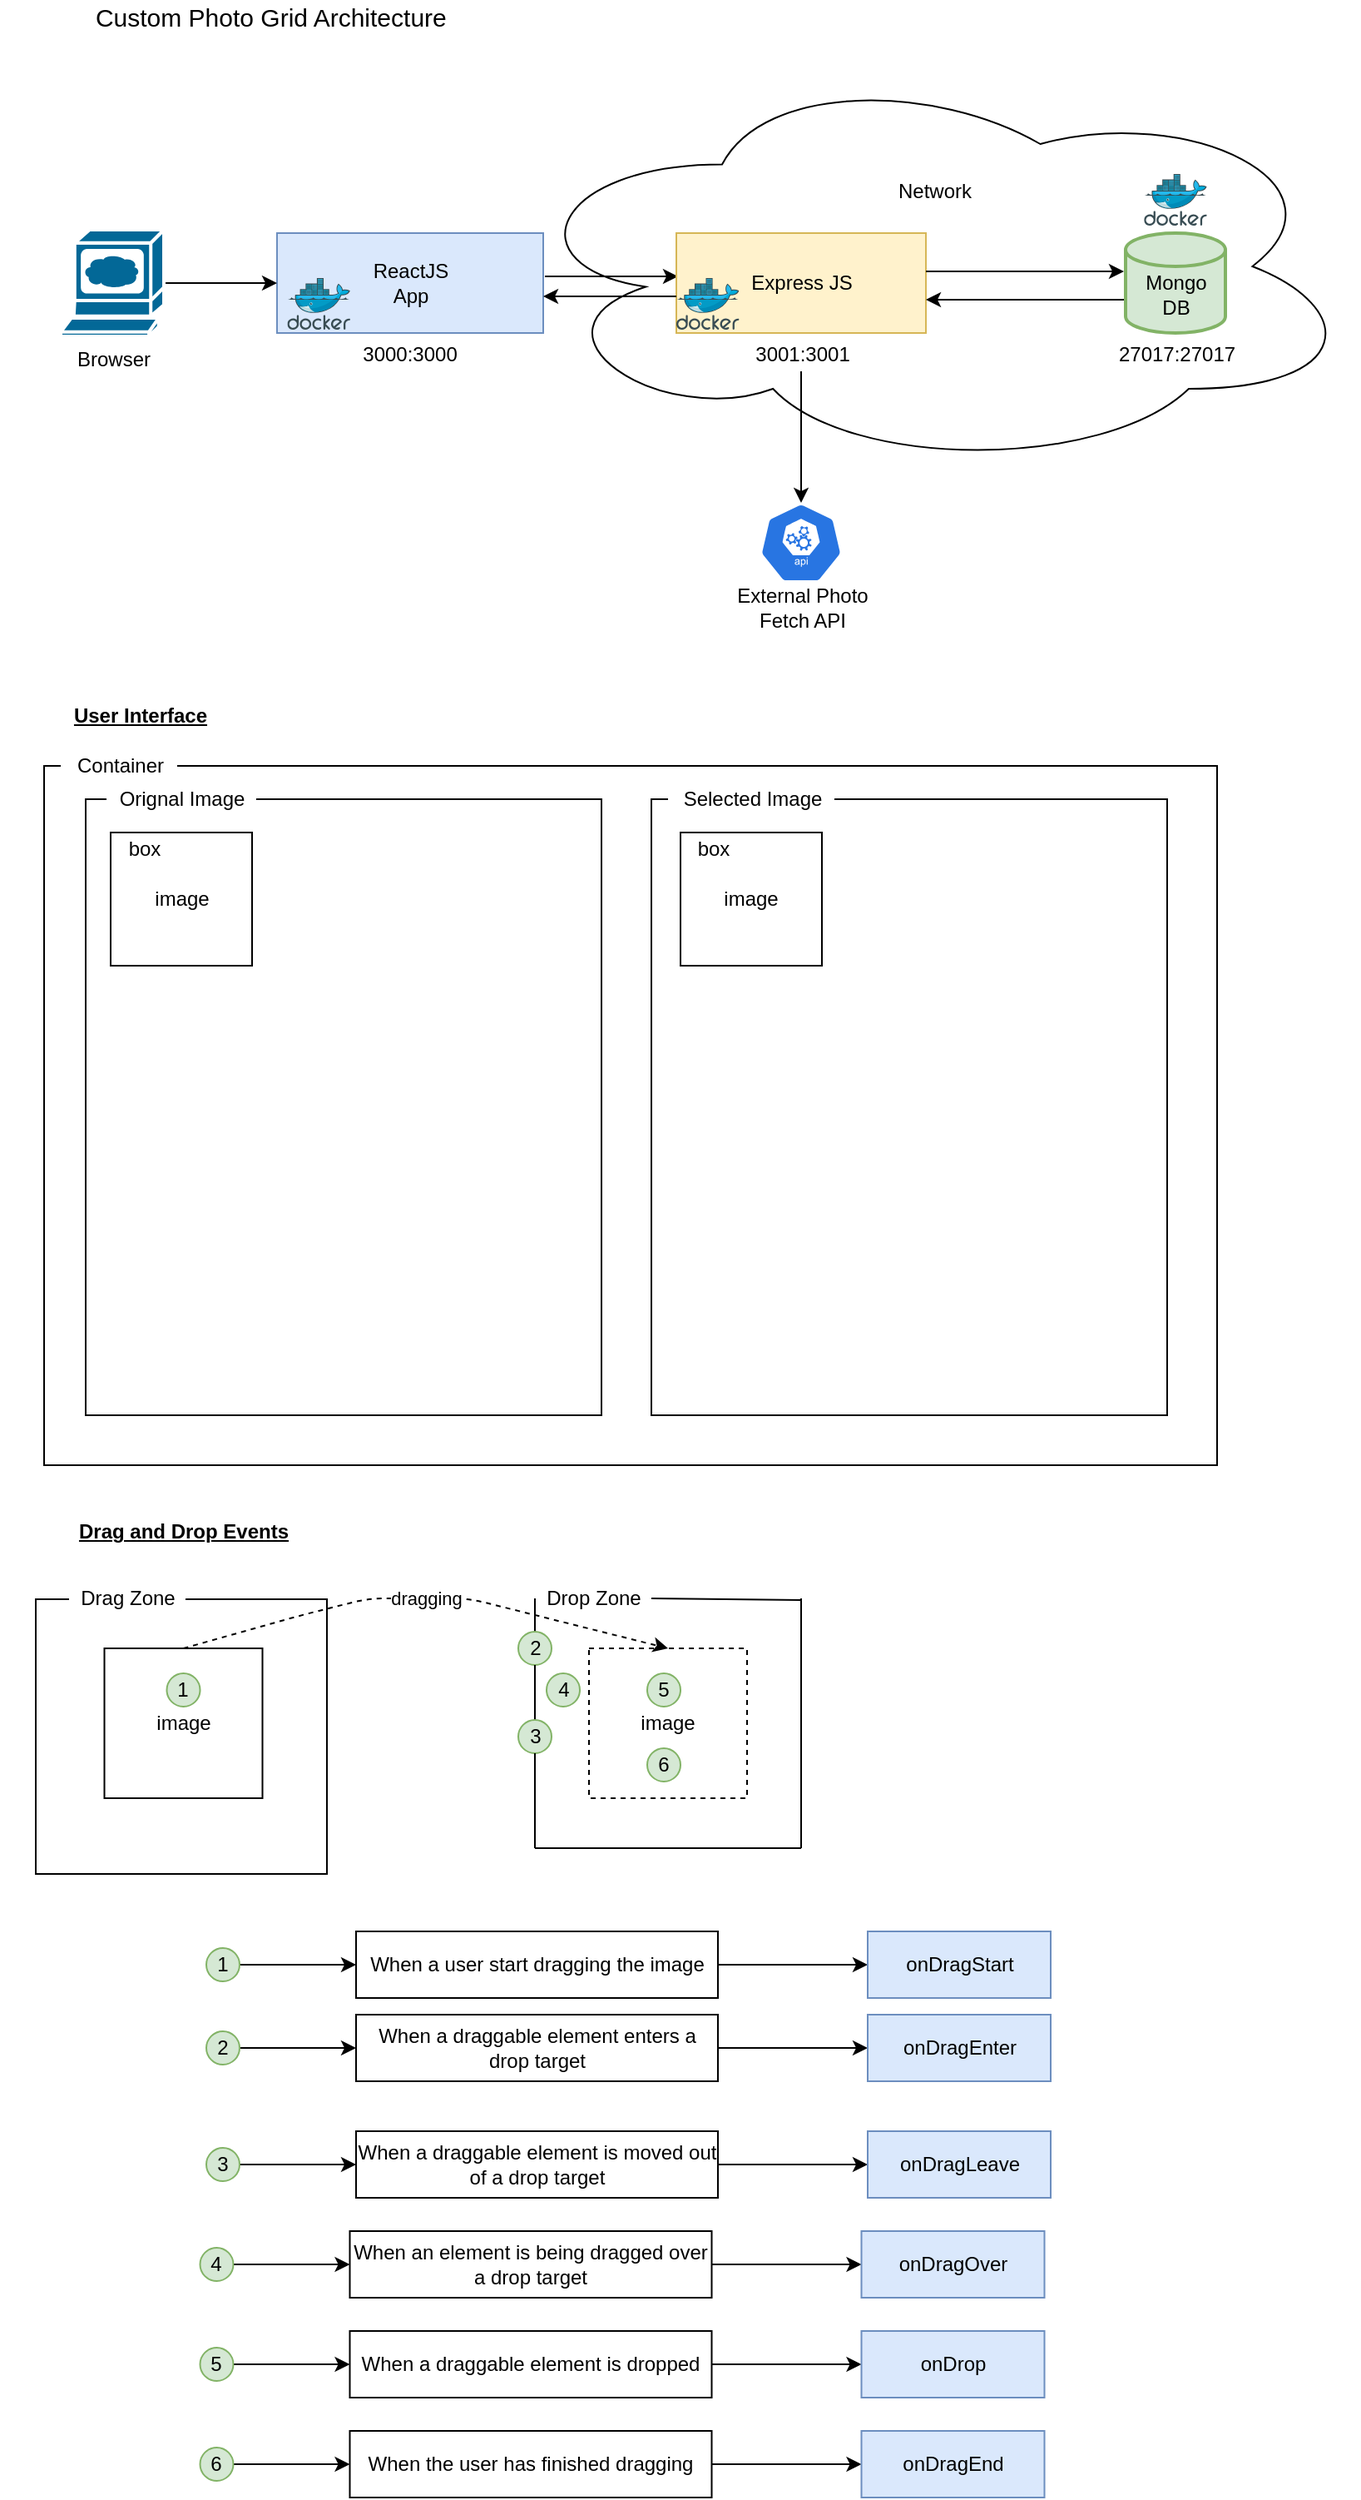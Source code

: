 <mxfile version="14.7.6" type="device"><diagram id="JAE4bv-6iTGChcuTW0PG" name="custom-photo-grid"><mxGraphModel dx="1426" dy="794" grid="1" gridSize="10" guides="1" tooltips="1" connect="1" arrows="1" fold="1" page="1" pageScale="1" pageWidth="827" pageHeight="1169" math="0" shadow="0"><root><mxCell id="7y6Oup_WUi3oywIXBzvL-0"/><mxCell id="7y6Oup_WUi3oywIXBzvL-1" parent="7y6Oup_WUi3oywIXBzvL-0"/><mxCell id="pneVPX2YU9j4sl-DYed1-0" value="&lt;font style=&quot;font-size: 15px&quot;&gt;Custom Photo Grid Architecture&amp;nbsp;&lt;/font&gt;" style="text;html=1;strokeColor=none;fillColor=none;align=center;verticalAlign=middle;whiteSpace=wrap;rounded=0;dashed=1;fontSize=12;" parent="7y6Oup_WUi3oywIXBzvL-1" vertex="1"><mxGeometry x="3.5" y="30" width="328" height="20" as="geometry"/></mxCell><mxCell id="9MFvn0N0_iG3EQQpkw6--3" value="" style="edgeStyle=orthogonalEdgeStyle;rounded=0;orthogonalLoop=1;jettySize=auto;html=1;" parent="7y6Oup_WUi3oywIXBzvL-1" edge="1"><mxGeometry relative="1" as="geometry"><mxPoint x="330.5" y="196" as="sourcePoint"/><mxPoint x="410.5" y="196" as="targetPoint"/></mxGeometry></mxCell><mxCell id="pneVPX2YU9j4sl-DYed1-1" value="ReactJS&lt;br&gt;App" style="rounded=0;whiteSpace=wrap;html=1;fontSize=12;fillColor=#dae8fc;strokeColor=#6c8ebf;" parent="7y6Oup_WUi3oywIXBzvL-1" vertex="1"><mxGeometry x="169.5" y="170" width="160" height="60" as="geometry"/></mxCell><mxCell id="pneVPX2YU9j4sl-DYed1-2" value="Express JS" style="rounded=0;whiteSpace=wrap;html=1;fontSize=12;fillColor=#fff2cc;strokeColor=#d6b656;" parent="7y6Oup_WUi3oywIXBzvL-1" vertex="1"><mxGeometry x="409.5" y="170" width="150" height="60" as="geometry"/></mxCell><mxCell id="pneVPX2YU9j4sl-DYed1-3" value="&lt;br&gt;Mongo&lt;br&gt;DB" style="strokeWidth=2;html=1;shape=mxgraph.flowchart.database;whiteSpace=wrap;fontSize=12;fillColor=#d5e8d4;strokeColor=#82b366;" parent="7y6Oup_WUi3oywIXBzvL-1" vertex="1"><mxGeometry x="679.5" y="170" width="60" height="60" as="geometry"/></mxCell><mxCell id="pneVPX2YU9j4sl-DYed1-6" value="" style="endArrow=classic;html=1;fontSize=12;exitX=1;exitY=0.383;exitDx=0;exitDy=0;exitPerimeter=0;" parent="7y6Oup_WUi3oywIXBzvL-1" source="pneVPX2YU9j4sl-DYed1-2" edge="1"><mxGeometry width="50" height="50" relative="1" as="geometry"><mxPoint x="449.5" y="360" as="sourcePoint"/><mxPoint x="678.5" y="193" as="targetPoint"/></mxGeometry></mxCell><mxCell id="pneVPX2YU9j4sl-DYed1-7" value="" style="endArrow=none;html=1;fontSize=12;exitX=1;exitY=0.383;exitDx=0;exitDy=0;exitPerimeter=0;startArrow=classic;startFill=1;endFill=0;" parent="7y6Oup_WUi3oywIXBzvL-1" edge="1"><mxGeometry width="50" height="50" relative="1" as="geometry"><mxPoint x="559.5" y="210.0" as="sourcePoint"/><mxPoint x="678.5" y="210.02" as="targetPoint"/></mxGeometry></mxCell><mxCell id="pneVPX2YU9j4sl-DYed1-8" value="" style="ellipse;shape=cloud;whiteSpace=wrap;html=1;fontSize=12;fillColor=none;" parent="7y6Oup_WUi3oywIXBzvL-1" vertex="1"><mxGeometry x="309.5" y="67.5" width="510" height="245" as="geometry"/></mxCell><mxCell id="pneVPX2YU9j4sl-DYed1-9" value="Network" style="text;html=1;strokeColor=none;align=center;verticalAlign=middle;whiteSpace=wrap;rounded=0;fontSize=12;fillColor=#ffffff;" parent="7y6Oup_WUi3oywIXBzvL-1" vertex="1"><mxGeometry x="544.5" y="134.5" width="40" height="20" as="geometry"/></mxCell><mxCell id="9MFvn0N0_iG3EQQpkw6--0" value="" style="aspect=fixed;html=1;points=[];align=center;image;fontSize=12;image=img/lib/mscae/Docker.svg;" parent="7y6Oup_WUi3oywIXBzvL-1" vertex="1"><mxGeometry x="409.5" y="197" width="37.8" height="31" as="geometry"/></mxCell><mxCell id="9MFvn0N0_iG3EQQpkw6--1" value="" style="aspect=fixed;html=1;points=[];align=center;image;fontSize=12;image=img/lib/mscae/Docker.svg;" parent="7y6Oup_WUi3oywIXBzvL-1" vertex="1"><mxGeometry x="175.7" y="197" width="37.8" height="31" as="geometry"/></mxCell><mxCell id="9MFvn0N0_iG3EQQpkw6--2" value="" style="aspect=fixed;html=1;points=[];align=center;image;fontSize=12;image=img/lib/mscae/Docker.svg;" parent="7y6Oup_WUi3oywIXBzvL-1" vertex="1"><mxGeometry x="690.6" y="134.5" width="37.8" height="31" as="geometry"/></mxCell><mxCell id="9MFvn0N0_iG3EQQpkw6--4" value="3000:3000" style="text;html=1;align=center;verticalAlign=middle;resizable=0;points=[];autosize=1;strokeColor=none;" parent="7y6Oup_WUi3oywIXBzvL-1" vertex="1"><mxGeometry x="213.5" y="233" width="70" height="20" as="geometry"/></mxCell><mxCell id="9MFvn0N0_iG3EQQpkw6--5" value="3001:3001" style="text;html=1;align=center;verticalAlign=middle;resizable=0;points=[];autosize=1;strokeColor=none;" parent="7y6Oup_WUi3oywIXBzvL-1" vertex="1"><mxGeometry x="449.5" y="233" width="70" height="20" as="geometry"/></mxCell><mxCell id="9MFvn0N0_iG3EQQpkw6--6" value="27017:27017" style="text;html=1;align=center;verticalAlign=middle;resizable=0;points=[];autosize=1;strokeColor=none;" parent="7y6Oup_WUi3oywIXBzvL-1" vertex="1"><mxGeometry x="664.5" y="233" width="90" height="20" as="geometry"/></mxCell><mxCell id="9MFvn0N0_iG3EQQpkw6--9" value="" style="edgeStyle=orthogonalEdgeStyle;rounded=0;orthogonalLoop=1;jettySize=auto;html=1;entryX=0;entryY=0.5;entryDx=0;entryDy=0;" parent="7y6Oup_WUi3oywIXBzvL-1" source="9MFvn0N0_iG3EQQpkw6--7" target="pneVPX2YU9j4sl-DYed1-1" edge="1"><mxGeometry relative="1" as="geometry"><mxPoint x="92.5" y="202" as="targetPoint"/></mxGeometry></mxCell><mxCell id="9MFvn0N0_iG3EQQpkw6--7" value="Browser" style="shape=mxgraph.cisco.computers_and_peripherals.web_browser;html=1;pointerEvents=1;dashed=0;fillColor=#036897;strokeColor=#ffffff;strokeWidth=2;verticalLabelPosition=bottom;verticalAlign=top;align=center;outlineConnect=0;" parent="7y6Oup_WUi3oywIXBzvL-1" vertex="1"><mxGeometry x="39.5" y="168" width="62" height="64" as="geometry"/></mxCell><mxCell id="9MFvn0N0_iG3EQQpkw6--12" value="" style="edgeStyle=orthogonalEdgeStyle;rounded=0;orthogonalLoop=1;jettySize=auto;html=1;startArrow=classic;startFill=1;endArrow=none;endFill=0;" parent="7y6Oup_WUi3oywIXBzvL-1" source="9MFvn0N0_iG3EQQpkw6--10" target="9MFvn0N0_iG3EQQpkw6--5" edge="1"><mxGeometry relative="1" as="geometry"/></mxCell><mxCell id="9MFvn0N0_iG3EQQpkw6--10" value="" style="html=1;dashed=0;whitespace=wrap;fillColor=#2875E2;strokeColor=#ffffff;points=[[0.005,0.63,0],[0.1,0.2,0],[0.9,0.2,0],[0.5,0,0],[0.995,0.63,0],[0.72,0.99,0],[0.5,1,0],[0.28,0.99,0]];shape=mxgraph.kubernetes.icon;prIcon=api" parent="7y6Oup_WUi3oywIXBzvL-1" vertex="1"><mxGeometry x="459.5" y="332" width="50" height="48" as="geometry"/></mxCell><mxCell id="9MFvn0N0_iG3EQQpkw6--11" value="External Photo &lt;br&gt;Fetch API" style="text;html=1;align=center;verticalAlign=middle;resizable=0;points=[];autosize=1;strokeColor=none;" parent="7y6Oup_WUi3oywIXBzvL-1" vertex="1"><mxGeometry x="439.5" y="380" width="90" height="30" as="geometry"/></mxCell><mxCell id="9MFvn0N0_iG3EQQpkw6--13" value="" style="edgeStyle=orthogonalEdgeStyle;rounded=0;orthogonalLoop=1;jettySize=auto;html=1;startArrow=classic;startFill=1;endArrow=none;endFill=0;" parent="7y6Oup_WUi3oywIXBzvL-1" edge="1"><mxGeometry relative="1" as="geometry"><mxPoint x="329.5" y="208" as="sourcePoint"/><mxPoint x="409.5" y="208" as="targetPoint"/></mxGeometry></mxCell><mxCell id="h7k3MOiwojBgig6ydRyC-0" value="" style="rounded=0;whiteSpace=wrap;html=1;" parent="7y6Oup_WUi3oywIXBzvL-1" vertex="1"><mxGeometry x="54.5" y="510" width="310" height="370" as="geometry"/></mxCell><mxCell id="h7k3MOiwojBgig6ydRyC-1" value="Orignal Image" style="text;html=1;align=center;verticalAlign=middle;resizable=0;points=[];autosize=1;fillColor=#ffffff;" parent="7y6Oup_WUi3oywIXBzvL-1" vertex="1"><mxGeometry x="67" y="500" width="90" height="20" as="geometry"/></mxCell><mxCell id="h7k3MOiwojBgig6ydRyC-2" value="image" style="rounded=0;whiteSpace=wrap;html=1;fillColor=#ffffff;" parent="7y6Oup_WUi3oywIXBzvL-1" vertex="1"><mxGeometry x="69.5" y="530" width="85" height="80" as="geometry"/></mxCell><mxCell id="h7k3MOiwojBgig6ydRyC-3" value="box" style="text;html=1;strokeColor=none;fillColor=none;align=center;verticalAlign=middle;whiteSpace=wrap;rounded=0;" parent="7y6Oup_WUi3oywIXBzvL-1" vertex="1"><mxGeometry x="69.5" y="530" width="40" height="20" as="geometry"/></mxCell><mxCell id="h7k3MOiwojBgig6ydRyC-4" value="" style="rounded=0;whiteSpace=wrap;html=1;" parent="7y6Oup_WUi3oywIXBzvL-1" vertex="1"><mxGeometry x="394.5" y="510" width="310" height="370" as="geometry"/></mxCell><mxCell id="h7k3MOiwojBgig6ydRyC-5" value="Selected Image" style="text;html=1;align=center;verticalAlign=middle;resizable=0;points=[];autosize=1;fillColor=#ffffff;" parent="7y6Oup_WUi3oywIXBzvL-1" vertex="1"><mxGeometry x="404.5" y="500" width="100" height="20" as="geometry"/></mxCell><mxCell id="h7k3MOiwojBgig6ydRyC-6" value="image" style="rounded=0;whiteSpace=wrap;html=1;fillColor=#ffffff;" parent="7y6Oup_WUi3oywIXBzvL-1" vertex="1"><mxGeometry x="412" y="530" width="85" height="80" as="geometry"/></mxCell><mxCell id="h7k3MOiwojBgig6ydRyC-7" value="box" style="text;html=1;strokeColor=none;fillColor=none;align=center;verticalAlign=middle;whiteSpace=wrap;rounded=0;" parent="7y6Oup_WUi3oywIXBzvL-1" vertex="1"><mxGeometry x="412" y="530" width="40" height="20" as="geometry"/></mxCell><mxCell id="h7k3MOiwojBgig6ydRyC-8" value="" style="rounded=0;whiteSpace=wrap;html=1;fillColor=none;" parent="7y6Oup_WUi3oywIXBzvL-1" vertex="1"><mxGeometry x="29.5" y="490" width="705" height="420" as="geometry"/></mxCell><mxCell id="h7k3MOiwojBgig6ydRyC-9" value="Container" style="text;html=1;align=center;verticalAlign=middle;resizable=0;points=[];autosize=1;fillColor=#ffffff;" parent="7y6Oup_WUi3oywIXBzvL-1" vertex="1"><mxGeometry x="39.5" y="480" width="70" height="20" as="geometry"/></mxCell><mxCell id="h7k3MOiwojBgig6ydRyC-10" value="User Interface" style="text;html=1;strokeColor=none;fillColor=none;align=center;verticalAlign=middle;whiteSpace=wrap;rounded=0;fontStyle=5" parent="7y6Oup_WUi3oywIXBzvL-1" vertex="1"><mxGeometry x="19.5" y="450" width="135" height="20" as="geometry"/></mxCell><mxCell id="h7k3MOiwojBgig6ydRyC-11" value="Drag and Drop Events" style="text;html=1;strokeColor=none;fillColor=none;align=center;verticalAlign=middle;whiteSpace=wrap;rounded=0;fontStyle=5" parent="7y6Oup_WUi3oywIXBzvL-1" vertex="1"><mxGeometry x="22" y="940" width="182.5" height="20" as="geometry"/></mxCell><mxCell id="h7k3MOiwojBgig6ydRyC-12" value="image" style="rounded=0;whiteSpace=wrap;html=1;fillColor=#ffffff;dashed=1;" parent="7y6Oup_WUi3oywIXBzvL-1" vertex="1"><mxGeometry x="357" y="1020" width="95" height="90" as="geometry"/></mxCell><mxCell id="h7k3MOiwojBgig6ydRyC-13" value="" style="edgeStyle=orthogonalEdgeStyle;rounded=0;orthogonalLoop=1;jettySize=auto;html=1;" parent="7y6Oup_WUi3oywIXBzvL-1" source="h7k3MOiwojBgig6ydRyC-14" target="h7k3MOiwojBgig6ydRyC-16" edge="1"><mxGeometry relative="1" as="geometry"/></mxCell><mxCell id="h7k3MOiwojBgig6ydRyC-14" value="1" style="ellipse;whiteSpace=wrap;html=1;aspect=fixed;fillColor=#d5e8d4;strokeColor=#82b366;" parent="7y6Oup_WUi3oywIXBzvL-1" vertex="1"><mxGeometry x="127" y="1200" width="20" height="20" as="geometry"/></mxCell><mxCell id="h7k3MOiwojBgig6ydRyC-15" value="" style="edgeStyle=orthogonalEdgeStyle;rounded=0;orthogonalLoop=1;jettySize=auto;html=1;" parent="7y6Oup_WUi3oywIXBzvL-1" source="h7k3MOiwojBgig6ydRyC-16" target="h7k3MOiwojBgig6ydRyC-17" edge="1"><mxGeometry relative="1" as="geometry"/></mxCell><mxCell id="h7k3MOiwojBgig6ydRyC-16" value="When a user start dragging the image" style="whiteSpace=wrap;html=1;" parent="7y6Oup_WUi3oywIXBzvL-1" vertex="1"><mxGeometry x="217" y="1190" width="217.5" height="40" as="geometry"/></mxCell><mxCell id="h7k3MOiwojBgig6ydRyC-17" value="onDragStart" style="whiteSpace=wrap;html=1;fillColor=#dae8fc;strokeColor=#6c8ebf;" parent="7y6Oup_WUi3oywIXBzvL-1" vertex="1"><mxGeometry x="524.5" y="1190" width="110" height="40" as="geometry"/></mxCell><mxCell id="h7k3MOiwojBgig6ydRyC-18" value="5" style="ellipse;whiteSpace=wrap;html=1;aspect=fixed;fillColor=#d5e8d4;strokeColor=#82b366;" parent="7y6Oup_WUi3oywIXBzvL-1" vertex="1"><mxGeometry x="392" y="1035" width="20" height="20" as="geometry"/></mxCell><mxCell id="h7k3MOiwojBgig6ydRyC-19" value="" style="rounded=0;whiteSpace=wrap;html=1;" parent="7y6Oup_WUi3oywIXBzvL-1" vertex="1"><mxGeometry x="24.5" y="990.5" width="175" height="165" as="geometry"/></mxCell><mxCell id="h7k3MOiwojBgig6ydRyC-20" value="Drag Zone" style="text;html=1;strokeColor=none;align=center;verticalAlign=middle;whiteSpace=wrap;rounded=0;fillColor=#ffffff;" parent="7y6Oup_WUi3oywIXBzvL-1" vertex="1"><mxGeometry x="44.5" y="980" width="70" height="20" as="geometry"/></mxCell><mxCell id="h7k3MOiwojBgig6ydRyC-21" value="Drop Zone" style="text;html=1;strokeColor=none;align=center;verticalAlign=middle;whiteSpace=wrap;rounded=0;fillColor=#ffffff;" parent="7y6Oup_WUi3oywIXBzvL-1" vertex="1"><mxGeometry x="324.5" y="980" width="70" height="20" as="geometry"/></mxCell><mxCell id="h7k3MOiwojBgig6ydRyC-22" value="image" style="rounded=0;whiteSpace=wrap;html=1;fillColor=#ffffff;" parent="7y6Oup_WUi3oywIXBzvL-1" vertex="1"><mxGeometry x="65.75" y="1020" width="95" height="90" as="geometry"/></mxCell><mxCell id="h7k3MOiwojBgig6ydRyC-23" value="1" style="ellipse;whiteSpace=wrap;html=1;aspect=fixed;fillColor=#d5e8d4;strokeColor=#82b366;" parent="7y6Oup_WUi3oywIXBzvL-1" vertex="1"><mxGeometry x="103.25" y="1035" width="20" height="20" as="geometry"/></mxCell><mxCell id="h7k3MOiwojBgig6ydRyC-24" value="" style="endArrow=none;html=1;shadow=0;exitX=1;exitY=0.5;exitDx=0;exitDy=0;" parent="7y6Oup_WUi3oywIXBzvL-1" source="h7k3MOiwojBgig6ydRyC-21" edge="1"><mxGeometry width="50" height="50" relative="1" as="geometry"><mxPoint x="394.5" y="1020" as="sourcePoint"/><mxPoint x="484.5" y="991" as="targetPoint"/></mxGeometry></mxCell><mxCell id="h7k3MOiwojBgig6ydRyC-25" value="" style="endArrow=none;html=1;shadow=0;" parent="7y6Oup_WUi3oywIXBzvL-1" edge="1"><mxGeometry width="50" height="50" relative="1" as="geometry"><mxPoint x="484.5" y="1140" as="sourcePoint"/><mxPoint x="484.5" y="990" as="targetPoint"/></mxGeometry></mxCell><mxCell id="h7k3MOiwojBgig6ydRyC-26" value="" style="endArrow=none;html=1;shadow=0;startArrow=none;" parent="7y6Oup_WUi3oywIXBzvL-1" source="h7k3MOiwojBgig6ydRyC-39" edge="1"><mxGeometry width="50" height="50" relative="1" as="geometry"><mxPoint x="324.5" y="1140" as="sourcePoint"/><mxPoint x="324.5" y="990" as="targetPoint"/></mxGeometry></mxCell><mxCell id="h7k3MOiwojBgig6ydRyC-27" value="" style="endArrow=none;html=1;shadow=0;" parent="7y6Oup_WUi3oywIXBzvL-1" edge="1"><mxGeometry width="50" height="50" relative="1" as="geometry"><mxPoint x="324.5" y="1140" as="sourcePoint"/><mxPoint x="484.5" y="1140" as="targetPoint"/></mxGeometry></mxCell><mxCell id="h7k3MOiwojBgig6ydRyC-28" value="dragging" style="endArrow=classic;html=1;shadow=0;exitX=0.5;exitY=0;exitDx=0;exitDy=0;entryX=0.5;entryY=0;entryDx=0;entryDy=0;dashed=1;" parent="7y6Oup_WUi3oywIXBzvL-1" source="h7k3MOiwojBgig6ydRyC-22" target="h7k3MOiwojBgig6ydRyC-12" edge="1"><mxGeometry width="50" height="50" relative="1" as="geometry"><mxPoint x="394.5" y="1020" as="sourcePoint"/><mxPoint x="444.5" y="970" as="targetPoint"/><Array as="points"><mxPoint x="184.5" y="1000"/><mxPoint x="224.5" y="990"/><mxPoint x="284.5" y="990"/><mxPoint x="324.5" y="1000"/></Array></mxGeometry></mxCell><mxCell id="h7k3MOiwojBgig6ydRyC-29" value="" style="edgeStyle=orthogonalEdgeStyle;rounded=0;orthogonalLoop=1;jettySize=auto;html=1;" parent="7y6Oup_WUi3oywIXBzvL-1" source="h7k3MOiwojBgig6ydRyC-30" target="h7k3MOiwojBgig6ydRyC-32" edge="1"><mxGeometry relative="1" as="geometry"/></mxCell><mxCell id="h7k3MOiwojBgig6ydRyC-30" value="2" style="ellipse;whiteSpace=wrap;html=1;aspect=fixed;fillColor=#d5e8d4;strokeColor=#82b366;" parent="7y6Oup_WUi3oywIXBzvL-1" vertex="1"><mxGeometry x="127" y="1250" width="20" height="20" as="geometry"/></mxCell><mxCell id="h7k3MOiwojBgig6ydRyC-31" value="" style="edgeStyle=orthogonalEdgeStyle;rounded=0;orthogonalLoop=1;jettySize=auto;html=1;" parent="7y6Oup_WUi3oywIXBzvL-1" source="h7k3MOiwojBgig6ydRyC-32" target="h7k3MOiwojBgig6ydRyC-33" edge="1"><mxGeometry relative="1" as="geometry"/></mxCell><mxCell id="h7k3MOiwojBgig6ydRyC-32" value="When a draggable element enters a drop target" style="whiteSpace=wrap;html=1;" parent="7y6Oup_WUi3oywIXBzvL-1" vertex="1"><mxGeometry x="217" y="1240" width="217.5" height="40" as="geometry"/></mxCell><mxCell id="h7k3MOiwojBgig6ydRyC-33" value="onDragEnter" style="whiteSpace=wrap;html=1;fillColor=#dae8fc;strokeColor=#6c8ebf;" parent="7y6Oup_WUi3oywIXBzvL-1" vertex="1"><mxGeometry x="524.5" y="1240" width="110" height="40" as="geometry"/></mxCell><mxCell id="h7k3MOiwojBgig6ydRyC-34" value="" style="edgeStyle=orthogonalEdgeStyle;rounded=0;orthogonalLoop=1;jettySize=auto;html=1;" parent="7y6Oup_WUi3oywIXBzvL-1" source="h7k3MOiwojBgig6ydRyC-35" target="h7k3MOiwojBgig6ydRyC-37" edge="1"><mxGeometry relative="1" as="geometry"/></mxCell><mxCell id="h7k3MOiwojBgig6ydRyC-35" value="4" style="ellipse;whiteSpace=wrap;html=1;aspect=fixed;fillColor=#d5e8d4;strokeColor=#82b366;" parent="7y6Oup_WUi3oywIXBzvL-1" vertex="1"><mxGeometry x="123.25" y="1380" width="20" height="20" as="geometry"/></mxCell><mxCell id="h7k3MOiwojBgig6ydRyC-36" value="" style="edgeStyle=orthogonalEdgeStyle;rounded=0;orthogonalLoop=1;jettySize=auto;html=1;" parent="7y6Oup_WUi3oywIXBzvL-1" source="h7k3MOiwojBgig6ydRyC-37" target="h7k3MOiwojBgig6ydRyC-38" edge="1"><mxGeometry relative="1" as="geometry"/></mxCell><mxCell id="h7k3MOiwojBgig6ydRyC-37" value="When an element is being dragged over a drop target" style="whiteSpace=wrap;html=1;" parent="7y6Oup_WUi3oywIXBzvL-1" vertex="1"><mxGeometry x="213.25" y="1370" width="217.5" height="40" as="geometry"/></mxCell><mxCell id="h7k3MOiwojBgig6ydRyC-38" value="onDragOver" style="whiteSpace=wrap;html=1;fillColor=#dae8fc;strokeColor=#6c8ebf;" parent="7y6Oup_WUi3oywIXBzvL-1" vertex="1"><mxGeometry x="520.75" y="1370" width="110" height="40" as="geometry"/></mxCell><mxCell id="h7k3MOiwojBgig6ydRyC-39" value="2" style="ellipse;whiteSpace=wrap;html=1;aspect=fixed;fillColor=#d5e8d4;strokeColor=#82b366;" parent="7y6Oup_WUi3oywIXBzvL-1" vertex="1"><mxGeometry x="314.5" y="1010" width="20" height="20" as="geometry"/></mxCell><mxCell id="h7k3MOiwojBgig6ydRyC-40" value="" style="endArrow=none;html=1;shadow=0;startArrow=none;" parent="7y6Oup_WUi3oywIXBzvL-1" source="h7k3MOiwojBgig6ydRyC-47" target="h7k3MOiwojBgig6ydRyC-39" edge="1"><mxGeometry width="50" height="50" relative="1" as="geometry"><mxPoint x="324.5" y="1140" as="sourcePoint"/><mxPoint x="324.5" y="990" as="targetPoint"/></mxGeometry></mxCell><mxCell id="h7k3MOiwojBgig6ydRyC-41" value="4" style="ellipse;whiteSpace=wrap;html=1;aspect=fixed;fillColor=#d5e8d4;strokeColor=#82b366;" parent="7y6Oup_WUi3oywIXBzvL-1" vertex="1"><mxGeometry x="331.5" y="1035" width="20" height="20" as="geometry"/></mxCell><mxCell id="h7k3MOiwojBgig6ydRyC-42" value="" style="edgeStyle=orthogonalEdgeStyle;rounded=0;orthogonalLoop=1;jettySize=auto;html=1;" parent="7y6Oup_WUi3oywIXBzvL-1" source="h7k3MOiwojBgig6ydRyC-43" target="h7k3MOiwojBgig6ydRyC-45" edge="1"><mxGeometry relative="1" as="geometry"/></mxCell><mxCell id="h7k3MOiwojBgig6ydRyC-43" value="3" style="ellipse;whiteSpace=wrap;html=1;aspect=fixed;fillColor=#d5e8d4;strokeColor=#82b366;" parent="7y6Oup_WUi3oywIXBzvL-1" vertex="1"><mxGeometry x="127" y="1320" width="20" height="20" as="geometry"/></mxCell><mxCell id="h7k3MOiwojBgig6ydRyC-44" value="" style="edgeStyle=orthogonalEdgeStyle;rounded=0;orthogonalLoop=1;jettySize=auto;html=1;" parent="7y6Oup_WUi3oywIXBzvL-1" source="h7k3MOiwojBgig6ydRyC-45" target="h7k3MOiwojBgig6ydRyC-46" edge="1"><mxGeometry relative="1" as="geometry"/></mxCell><mxCell id="h7k3MOiwojBgig6ydRyC-45" value="When a draggable element is moved out of a drop target" style="whiteSpace=wrap;html=1;" parent="7y6Oup_WUi3oywIXBzvL-1" vertex="1"><mxGeometry x="217" y="1310" width="217.5" height="40" as="geometry"/></mxCell><mxCell id="h7k3MOiwojBgig6ydRyC-46" value="onDragLeave" style="whiteSpace=wrap;html=1;fillColor=#dae8fc;strokeColor=#6c8ebf;" parent="7y6Oup_WUi3oywIXBzvL-1" vertex="1"><mxGeometry x="524.5" y="1310" width="110" height="40" as="geometry"/></mxCell><mxCell id="h7k3MOiwojBgig6ydRyC-47" value="3" style="ellipse;whiteSpace=wrap;html=1;aspect=fixed;fillColor=#d5e8d4;strokeColor=#82b366;" parent="7y6Oup_WUi3oywIXBzvL-1" vertex="1"><mxGeometry x="314.5" y="1063" width="20" height="20" as="geometry"/></mxCell><mxCell id="h7k3MOiwojBgig6ydRyC-48" value="" style="endArrow=none;html=1;shadow=0;" parent="7y6Oup_WUi3oywIXBzvL-1" target="h7k3MOiwojBgig6ydRyC-47" edge="1"><mxGeometry width="50" height="50" relative="1" as="geometry"><mxPoint x="324.5" y="1140" as="sourcePoint"/><mxPoint x="324.5" y="1030" as="targetPoint"/></mxGeometry></mxCell><mxCell id="h7k3MOiwojBgig6ydRyC-49" value="" style="edgeStyle=orthogonalEdgeStyle;rounded=0;orthogonalLoop=1;jettySize=auto;html=1;" parent="7y6Oup_WUi3oywIXBzvL-1" source="h7k3MOiwojBgig6ydRyC-50" target="h7k3MOiwojBgig6ydRyC-52" edge="1"><mxGeometry relative="1" as="geometry"/></mxCell><mxCell id="h7k3MOiwojBgig6ydRyC-50" value="5" style="ellipse;whiteSpace=wrap;html=1;aspect=fixed;fillColor=#d5e8d4;strokeColor=#82b366;" parent="7y6Oup_WUi3oywIXBzvL-1" vertex="1"><mxGeometry x="123.25" y="1440" width="20" height="20" as="geometry"/></mxCell><mxCell id="h7k3MOiwojBgig6ydRyC-51" value="" style="edgeStyle=orthogonalEdgeStyle;rounded=0;orthogonalLoop=1;jettySize=auto;html=1;" parent="7y6Oup_WUi3oywIXBzvL-1" source="h7k3MOiwojBgig6ydRyC-52" target="h7k3MOiwojBgig6ydRyC-53" edge="1"><mxGeometry relative="1" as="geometry"/></mxCell><mxCell id="h7k3MOiwojBgig6ydRyC-52" value="When a draggable element is dropped" style="whiteSpace=wrap;html=1;" parent="7y6Oup_WUi3oywIXBzvL-1" vertex="1"><mxGeometry x="213.25" y="1430" width="217.5" height="40" as="geometry"/></mxCell><mxCell id="h7k3MOiwojBgig6ydRyC-53" value="onDrop" style="whiteSpace=wrap;html=1;fillColor=#dae8fc;strokeColor=#6c8ebf;" parent="7y6Oup_WUi3oywIXBzvL-1" vertex="1"><mxGeometry x="520.75" y="1430" width="110" height="40" as="geometry"/></mxCell><mxCell id="h7k3MOiwojBgig6ydRyC-54" value="6" style="ellipse;whiteSpace=wrap;html=1;aspect=fixed;fillColor=#d5e8d4;strokeColor=#82b366;" parent="7y6Oup_WUi3oywIXBzvL-1" vertex="1"><mxGeometry x="392" y="1080" width="20" height="20" as="geometry"/></mxCell><mxCell id="h7k3MOiwojBgig6ydRyC-55" value="" style="edgeStyle=orthogonalEdgeStyle;rounded=0;orthogonalLoop=1;jettySize=auto;html=1;" parent="7y6Oup_WUi3oywIXBzvL-1" source="h7k3MOiwojBgig6ydRyC-56" target="h7k3MOiwojBgig6ydRyC-58" edge="1"><mxGeometry relative="1" as="geometry"/></mxCell><mxCell id="h7k3MOiwojBgig6ydRyC-56" value="6" style="ellipse;whiteSpace=wrap;html=1;aspect=fixed;fillColor=#d5e8d4;strokeColor=#82b366;" parent="7y6Oup_WUi3oywIXBzvL-1" vertex="1"><mxGeometry x="123.25" y="1500" width="20" height="20" as="geometry"/></mxCell><mxCell id="h7k3MOiwojBgig6ydRyC-57" value="" style="edgeStyle=orthogonalEdgeStyle;rounded=0;orthogonalLoop=1;jettySize=auto;html=1;" parent="7y6Oup_WUi3oywIXBzvL-1" source="h7k3MOiwojBgig6ydRyC-58" target="h7k3MOiwojBgig6ydRyC-59" edge="1"><mxGeometry relative="1" as="geometry"/></mxCell><mxCell id="h7k3MOiwojBgig6ydRyC-58" value="When the user has finished dragging" style="whiteSpace=wrap;html=1;" parent="7y6Oup_WUi3oywIXBzvL-1" vertex="1"><mxGeometry x="213.25" y="1490" width="217.5" height="40" as="geometry"/></mxCell><mxCell id="h7k3MOiwojBgig6ydRyC-59" value="onDragEnd" style="whiteSpace=wrap;html=1;fillColor=#dae8fc;strokeColor=#6c8ebf;" parent="7y6Oup_WUi3oywIXBzvL-1" vertex="1"><mxGeometry x="520.75" y="1490" width="110" height="40" as="geometry"/></mxCell></root></mxGraphModel></diagram></mxfile>